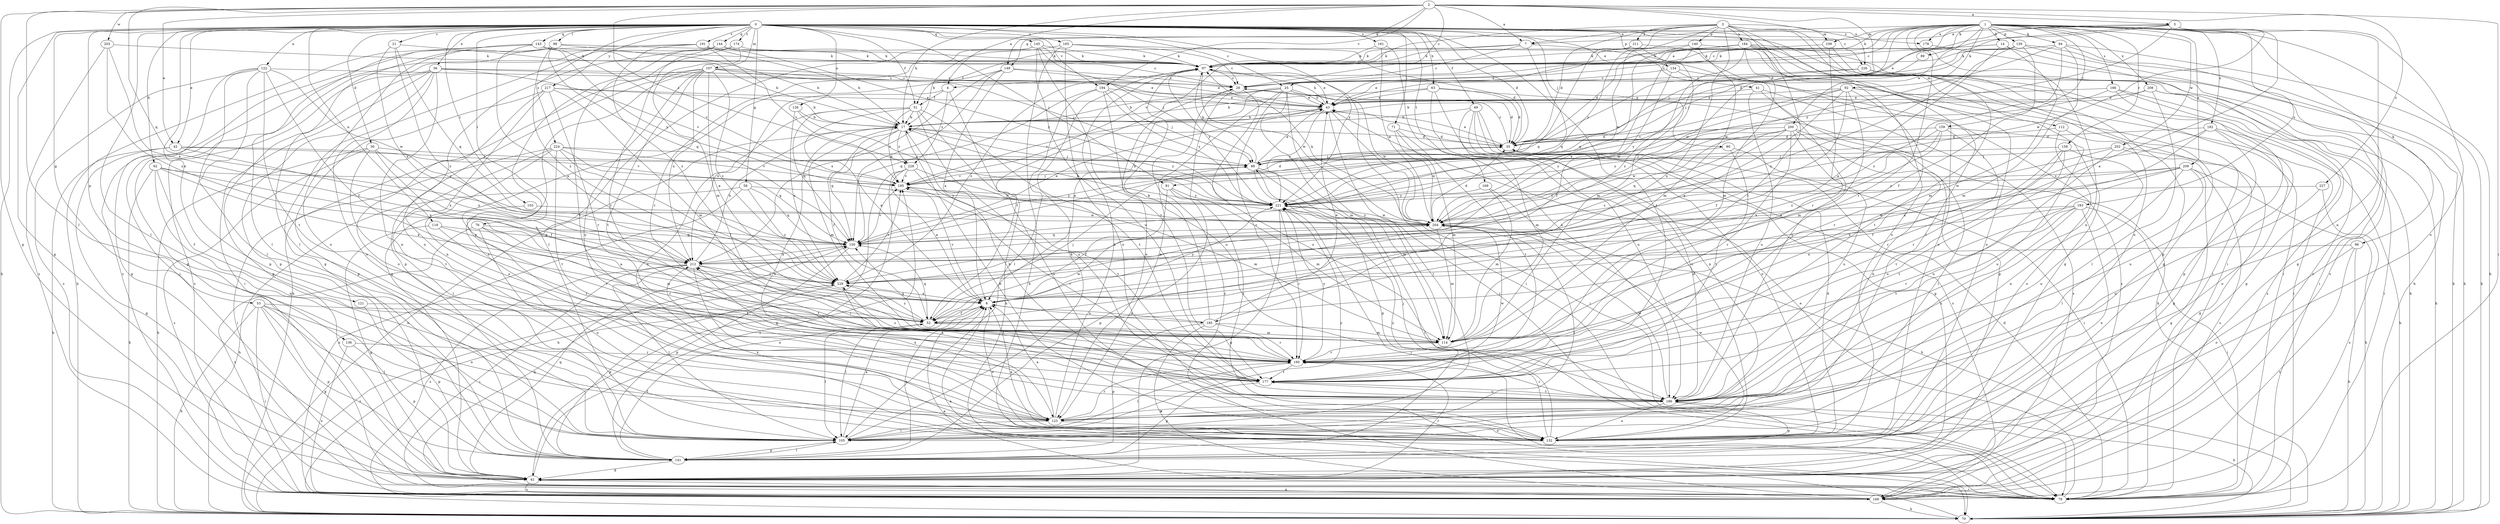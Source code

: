 strict digraph  {
0;
1;
2;
3;
4;
5;
7;
8;
14;
17;
21;
25;
26;
30;
35;
36;
41;
42;
43;
49;
51;
52;
53;
58;
61;
62;
63;
70;
71;
76;
79;
80;
81;
88;
89;
92;
94;
96;
97;
98;
103;
105;
107;
109;
112;
114;
118;
121;
122;
123;
126;
132;
134;
136;
139;
140;
141;
143;
144;
145;
149;
150;
158;
159;
160;
161;
165;
166;
168;
169;
174;
177;
178;
182;
183;
184;
185;
186;
191;
194;
195;
200;
202;
203;
204;
208;
209;
211;
212;
217;
221;
224;
226;
227;
228;
229;
0 -> 21  [label=c];
0 -> 25  [label=c];
0 -> 30  [label=d];
0 -> 35  [label=d];
0 -> 36  [label=e];
0 -> 41  [label=e];
0 -> 42  [label=e];
0 -> 49  [label=f];
0 -> 51  [label=f];
0 -> 53  [label=g];
0 -> 58  [label=g];
0 -> 61  [label=g];
0 -> 62  [label=h];
0 -> 63  [label=h];
0 -> 70  [label=h];
0 -> 71  [label=i];
0 -> 76  [label=i];
0 -> 79  [label=i];
0 -> 80  [label=j];
0 -> 81  [label=j];
0 -> 98  [label=l];
0 -> 103  [label=l];
0 -> 105  [label=l];
0 -> 107  [label=m];
0 -> 118  [label=n];
0 -> 121  [label=n];
0 -> 122  [label=n];
0 -> 126  [label=o];
0 -> 132  [label=o];
0 -> 134  [label=p];
0 -> 136  [label=p];
0 -> 143  [label=q];
0 -> 144  [label=q];
0 -> 145  [label=q];
0 -> 161  [label=s];
0 -> 165  [label=s];
0 -> 169  [label=t];
0 -> 174  [label=t];
0 -> 177  [label=t];
0 -> 178  [label=u];
0 -> 191  [label=v];
0 -> 194  [label=v];
0 -> 217  [label=y];
0 -> 221  [label=y];
0 -> 224  [label=z];
0 -> 226  [label=z];
1 -> 4  [label=a];
1 -> 14  [label=b];
1 -> 25  [label=c];
1 -> 70  [label=h];
1 -> 81  [label=j];
1 -> 88  [label=j];
1 -> 89  [label=k];
1 -> 92  [label=k];
1 -> 94  [label=k];
1 -> 96  [label=k];
1 -> 97  [label=k];
1 -> 109  [label=m];
1 -> 123  [label=n];
1 -> 139  [label=p];
1 -> 149  [label=q];
1 -> 158  [label=r];
1 -> 159  [label=r];
1 -> 160  [label=r];
1 -> 166  [label=s];
1 -> 178  [label=u];
1 -> 182  [label=u];
1 -> 183  [label=u];
1 -> 200  [label=w];
1 -> 202  [label=w];
1 -> 208  [label=x];
1 -> 209  [label=x];
2 -> 4  [label=a];
2 -> 5  [label=a];
2 -> 7  [label=a];
2 -> 17  [label=b];
2 -> 26  [label=c];
2 -> 35  [label=d];
2 -> 42  [label=e];
2 -> 61  [label=g];
2 -> 79  [label=i];
2 -> 105  [label=l];
2 -> 149  [label=q];
2 -> 150  [label=q];
2 -> 194  [label=v];
2 -> 203  [label=w];
2 -> 226  [label=z];
2 -> 227  [label=z];
2 -> 228  [label=z];
3 -> 7  [label=a];
3 -> 35  [label=d];
3 -> 105  [label=l];
3 -> 109  [label=m];
3 -> 112  [label=m];
3 -> 132  [label=o];
3 -> 140  [label=p];
3 -> 160  [label=r];
3 -> 184  [label=u];
3 -> 185  [label=u];
3 -> 195  [label=v];
3 -> 204  [label=w];
3 -> 211  [label=x];
3 -> 221  [label=y];
4 -> 51  [label=f];
4 -> 70  [label=h];
4 -> 212  [label=x];
4 -> 228  [label=z];
5 -> 7  [label=a];
5 -> 8  [label=a];
5 -> 26  [label=c];
5 -> 35  [label=d];
5 -> 43  [label=e];
5 -> 123  [label=n];
5 -> 132  [label=o];
5 -> 204  [label=w];
5 -> 221  [label=y];
7 -> 26  [label=c];
7 -> 51  [label=f];
7 -> 97  [label=k];
7 -> 132  [label=o];
7 -> 150  [label=q];
8 -> 52  [label=f];
8 -> 105  [label=l];
8 -> 132  [label=o];
8 -> 185  [label=u];
8 -> 195  [label=v];
8 -> 221  [label=y];
14 -> 8  [label=a];
14 -> 26  [label=c];
14 -> 97  [label=k];
14 -> 114  [label=m];
14 -> 168  [label=s];
17 -> 35  [label=d];
17 -> 52  [label=f];
17 -> 70  [label=h];
17 -> 114  [label=m];
17 -> 123  [label=n];
17 -> 132  [label=o];
17 -> 150  [label=q];
17 -> 221  [label=y];
17 -> 228  [label=z];
21 -> 97  [label=k];
21 -> 150  [label=q];
21 -> 212  [label=x];
21 -> 229  [label=z];
25 -> 8  [label=a];
25 -> 17  [label=b];
25 -> 35  [label=d];
25 -> 43  [label=e];
25 -> 52  [label=f];
25 -> 79  [label=i];
25 -> 114  [label=m];
25 -> 123  [label=n];
25 -> 160  [label=r];
25 -> 204  [label=w];
26 -> 43  [label=e];
26 -> 79  [label=i];
26 -> 123  [label=n];
26 -> 186  [label=u];
30 -> 52  [label=f];
30 -> 70  [label=h];
30 -> 88  [label=j];
30 -> 168  [label=s];
30 -> 177  [label=t];
30 -> 212  [label=x];
35 -> 26  [label=c];
35 -> 43  [label=e];
35 -> 88  [label=j];
36 -> 26  [label=c];
36 -> 43  [label=e];
36 -> 61  [label=g];
36 -> 79  [label=i];
36 -> 123  [label=n];
36 -> 132  [label=o];
36 -> 141  [label=p];
36 -> 168  [label=s];
36 -> 195  [label=v];
41 -> 43  [label=e];
41 -> 141  [label=p];
41 -> 168  [label=s];
41 -> 186  [label=u];
42 -> 61  [label=g];
42 -> 70  [label=h];
42 -> 88  [label=j];
42 -> 195  [label=v];
42 -> 212  [label=x];
43 -> 17  [label=b];
43 -> 79  [label=i];
43 -> 97  [label=k];
43 -> 105  [label=l];
43 -> 195  [label=v];
43 -> 221  [label=y];
49 -> 17  [label=b];
49 -> 61  [label=g];
49 -> 114  [label=m];
49 -> 123  [label=n];
49 -> 132  [label=o];
49 -> 168  [label=s];
51 -> 8  [label=a];
51 -> 17  [label=b];
51 -> 123  [label=n];
51 -> 132  [label=o];
51 -> 150  [label=q];
51 -> 177  [label=t];
51 -> 186  [label=u];
51 -> 195  [label=v];
52 -> 88  [label=j];
52 -> 105  [label=l];
52 -> 114  [label=m];
52 -> 150  [label=q];
52 -> 204  [label=w];
52 -> 229  [label=z];
53 -> 52  [label=f];
53 -> 61  [label=g];
53 -> 70  [label=h];
53 -> 79  [label=i];
53 -> 105  [label=l];
53 -> 123  [label=n];
53 -> 141  [label=p];
58 -> 70  [label=h];
58 -> 150  [label=q];
58 -> 168  [label=s];
58 -> 221  [label=y];
58 -> 229  [label=z];
61 -> 79  [label=i];
61 -> 150  [label=q];
61 -> 160  [label=r];
61 -> 168  [label=s];
61 -> 195  [label=v];
62 -> 8  [label=a];
62 -> 52  [label=f];
62 -> 70  [label=h];
62 -> 123  [label=n];
62 -> 195  [label=v];
62 -> 212  [label=x];
63 -> 17  [label=b];
63 -> 35  [label=d];
63 -> 43  [label=e];
63 -> 70  [label=h];
63 -> 132  [label=o];
63 -> 186  [label=u];
70 -> 8  [label=a];
70 -> 229  [label=z];
71 -> 35  [label=d];
71 -> 114  [label=m];
71 -> 177  [label=t];
71 -> 204  [label=w];
76 -> 114  [label=m];
76 -> 132  [label=o];
76 -> 150  [label=q];
76 -> 160  [label=r];
76 -> 168  [label=s];
79 -> 8  [label=a];
79 -> 35  [label=d];
79 -> 43  [label=e];
79 -> 150  [label=q];
80 -> 79  [label=i];
80 -> 88  [label=j];
80 -> 177  [label=t];
81 -> 52  [label=f];
81 -> 114  [label=m];
81 -> 141  [label=p];
81 -> 221  [label=y];
88 -> 43  [label=e];
88 -> 79  [label=i];
88 -> 97  [label=k];
88 -> 114  [label=m];
88 -> 141  [label=p];
88 -> 195  [label=v];
89 -> 88  [label=j];
92 -> 8  [label=a];
92 -> 43  [label=e];
92 -> 52  [label=f];
92 -> 79  [label=i];
92 -> 114  [label=m];
92 -> 160  [label=r];
92 -> 195  [label=v];
92 -> 204  [label=w];
94 -> 61  [label=g];
94 -> 70  [label=h];
94 -> 97  [label=k];
94 -> 114  [label=m];
94 -> 204  [label=w];
94 -> 229  [label=z];
96 -> 70  [label=h];
96 -> 132  [label=o];
96 -> 168  [label=s];
96 -> 212  [label=x];
97 -> 26  [label=c];
97 -> 43  [label=e];
97 -> 79  [label=i];
97 -> 204  [label=w];
97 -> 221  [label=y];
97 -> 229  [label=z];
98 -> 17  [label=b];
98 -> 97  [label=k];
98 -> 105  [label=l];
98 -> 150  [label=q];
98 -> 168  [label=s];
98 -> 229  [label=z];
103 -> 160  [label=r];
103 -> 204  [label=w];
105 -> 8  [label=a];
105 -> 97  [label=k];
105 -> 141  [label=p];
105 -> 221  [label=y];
107 -> 8  [label=a];
107 -> 26  [label=c];
107 -> 35  [label=d];
107 -> 70  [label=h];
107 -> 88  [label=j];
107 -> 132  [label=o];
107 -> 141  [label=p];
107 -> 177  [label=t];
107 -> 186  [label=u];
107 -> 212  [label=x];
107 -> 229  [label=z];
109 -> 97  [label=k];
109 -> 141  [label=p];
109 -> 160  [label=r];
112 -> 35  [label=d];
112 -> 61  [label=g];
112 -> 132  [label=o];
114 -> 150  [label=q];
114 -> 160  [label=r];
118 -> 8  [label=a];
118 -> 61  [label=g];
118 -> 150  [label=q];
118 -> 160  [label=r];
121 -> 52  [label=f];
121 -> 141  [label=p];
122 -> 26  [label=c];
122 -> 52  [label=f];
122 -> 61  [label=g];
122 -> 105  [label=l];
122 -> 141  [label=p];
122 -> 168  [label=s];
122 -> 177  [label=t];
122 -> 204  [label=w];
123 -> 8  [label=a];
123 -> 97  [label=k];
123 -> 105  [label=l];
123 -> 132  [label=o];
123 -> 160  [label=r];
123 -> 212  [label=x];
126 -> 17  [label=b];
126 -> 221  [label=y];
126 -> 229  [label=z];
132 -> 8  [label=a];
132 -> 35  [label=d];
132 -> 88  [label=j];
132 -> 204  [label=w];
132 -> 212  [label=x];
132 -> 221  [label=y];
134 -> 26  [label=c];
134 -> 52  [label=f];
134 -> 168  [label=s];
134 -> 186  [label=u];
136 -> 141  [label=p];
136 -> 160  [label=r];
136 -> 168  [label=s];
139 -> 52  [label=f];
139 -> 70  [label=h];
139 -> 97  [label=k];
139 -> 168  [label=s];
139 -> 204  [label=w];
139 -> 229  [label=z];
140 -> 79  [label=i];
140 -> 97  [label=k];
140 -> 114  [label=m];
140 -> 150  [label=q];
140 -> 212  [label=x];
141 -> 8  [label=a];
141 -> 52  [label=f];
141 -> 61  [label=g];
141 -> 105  [label=l];
143 -> 8  [label=a];
143 -> 17  [label=b];
143 -> 70  [label=h];
143 -> 97  [label=k];
143 -> 105  [label=l];
143 -> 132  [label=o];
143 -> 195  [label=v];
143 -> 221  [label=y];
144 -> 61  [label=g];
144 -> 97  [label=k];
144 -> 132  [label=o];
144 -> 160  [label=r];
144 -> 221  [label=y];
145 -> 26  [label=c];
145 -> 88  [label=j];
145 -> 97  [label=k];
145 -> 105  [label=l];
145 -> 160  [label=r];
145 -> 177  [label=t];
145 -> 186  [label=u];
149 -> 8  [label=a];
149 -> 26  [label=c];
149 -> 43  [label=e];
149 -> 61  [label=g];
149 -> 150  [label=q];
149 -> 212  [label=x];
150 -> 43  [label=e];
150 -> 141  [label=p];
150 -> 195  [label=v];
150 -> 212  [label=x];
158 -> 52  [label=f];
158 -> 88  [label=j];
158 -> 123  [label=n];
158 -> 177  [label=t];
158 -> 186  [label=u];
159 -> 8  [label=a];
159 -> 35  [label=d];
159 -> 160  [label=r];
159 -> 186  [label=u];
159 -> 221  [label=y];
159 -> 229  [label=z];
160 -> 105  [label=l];
160 -> 177  [label=t];
160 -> 221  [label=y];
160 -> 229  [label=z];
161 -> 97  [label=k];
161 -> 186  [label=u];
161 -> 204  [label=w];
165 -> 17  [label=b];
165 -> 26  [label=c];
165 -> 35  [label=d];
165 -> 70  [label=h];
165 -> 97  [label=k];
165 -> 132  [label=o];
166 -> 43  [label=e];
166 -> 61  [label=g];
166 -> 141  [label=p];
166 -> 168  [label=s];
166 -> 221  [label=y];
168 -> 26  [label=c];
168 -> 61  [label=g];
168 -> 70  [label=h];
169 -> 70  [label=h];
169 -> 114  [label=m];
169 -> 221  [label=y];
174 -> 97  [label=k];
174 -> 114  [label=m];
174 -> 123  [label=n];
174 -> 177  [label=t];
177 -> 141  [label=p];
177 -> 186  [label=u];
177 -> 195  [label=v];
177 -> 204  [label=w];
178 -> 70  [label=h];
182 -> 8  [label=a];
182 -> 35  [label=d];
182 -> 70  [label=h];
182 -> 132  [label=o];
182 -> 160  [label=r];
182 -> 186  [label=u];
183 -> 79  [label=i];
183 -> 132  [label=o];
183 -> 160  [label=r];
183 -> 177  [label=t];
183 -> 186  [label=u];
183 -> 204  [label=w];
183 -> 212  [label=x];
184 -> 35  [label=d];
184 -> 43  [label=e];
184 -> 61  [label=g];
184 -> 70  [label=h];
184 -> 79  [label=i];
184 -> 97  [label=k];
184 -> 114  [label=m];
184 -> 132  [label=o];
184 -> 229  [label=z];
185 -> 8  [label=a];
185 -> 43  [label=e];
185 -> 97  [label=k];
185 -> 114  [label=m];
185 -> 141  [label=p];
185 -> 160  [label=r];
185 -> 168  [label=s];
186 -> 17  [label=b];
186 -> 35  [label=d];
186 -> 70  [label=h];
186 -> 123  [label=n];
186 -> 132  [label=o];
186 -> 141  [label=p];
186 -> 160  [label=r];
186 -> 177  [label=t];
186 -> 204  [label=w];
186 -> 212  [label=x];
191 -> 17  [label=b];
191 -> 61  [label=g];
191 -> 79  [label=i];
191 -> 97  [label=k];
191 -> 195  [label=v];
191 -> 229  [label=z];
194 -> 43  [label=e];
194 -> 88  [label=j];
194 -> 105  [label=l];
194 -> 150  [label=q];
194 -> 186  [label=u];
194 -> 221  [label=y];
195 -> 35  [label=d];
195 -> 88  [label=j];
195 -> 114  [label=m];
195 -> 221  [label=y];
200 -> 35  [label=d];
200 -> 105  [label=l];
200 -> 123  [label=n];
200 -> 150  [label=q];
200 -> 160  [label=r];
200 -> 186  [label=u];
200 -> 204  [label=w];
200 -> 221  [label=y];
200 -> 229  [label=z];
202 -> 61  [label=g];
202 -> 88  [label=j];
202 -> 168  [label=s];
202 -> 186  [label=u];
202 -> 204  [label=w];
203 -> 97  [label=k];
203 -> 168  [label=s];
203 -> 212  [label=x];
203 -> 229  [label=z];
204 -> 17  [label=b];
204 -> 35  [label=d];
204 -> 97  [label=k];
204 -> 105  [label=l];
204 -> 114  [label=m];
204 -> 150  [label=q];
204 -> 221  [label=y];
208 -> 17  [label=b];
208 -> 43  [label=e];
208 -> 70  [label=h];
208 -> 79  [label=i];
208 -> 105  [label=l];
209 -> 61  [label=g];
209 -> 70  [label=h];
209 -> 105  [label=l];
209 -> 177  [label=t];
209 -> 186  [label=u];
209 -> 195  [label=v];
209 -> 212  [label=x];
209 -> 221  [label=y];
211 -> 61  [label=g];
211 -> 97  [label=k];
211 -> 114  [label=m];
211 -> 150  [label=q];
212 -> 17  [label=b];
212 -> 79  [label=i];
212 -> 105  [label=l];
212 -> 123  [label=n];
212 -> 160  [label=r];
212 -> 168  [label=s];
212 -> 229  [label=z];
217 -> 17  [label=b];
217 -> 43  [label=e];
217 -> 114  [label=m];
217 -> 123  [label=n];
217 -> 132  [label=o];
217 -> 141  [label=p];
217 -> 160  [label=r];
221 -> 17  [label=b];
221 -> 61  [label=g];
221 -> 79  [label=i];
221 -> 160  [label=r];
221 -> 204  [label=w];
224 -> 52  [label=f];
224 -> 79  [label=i];
224 -> 88  [label=j];
224 -> 105  [label=l];
224 -> 150  [label=q];
224 -> 177  [label=t];
224 -> 186  [label=u];
224 -> 195  [label=v];
226 -> 26  [label=c];
226 -> 43  [label=e];
226 -> 70  [label=h];
226 -> 79  [label=i];
226 -> 177  [label=t];
227 -> 168  [label=s];
227 -> 186  [label=u];
227 -> 221  [label=y];
228 -> 8  [label=a];
228 -> 61  [label=g];
228 -> 70  [label=h];
228 -> 177  [label=t];
228 -> 195  [label=v];
228 -> 204  [label=w];
229 -> 8  [label=a];
229 -> 141  [label=p];
229 -> 177  [label=t];
229 -> 195  [label=v];
}
